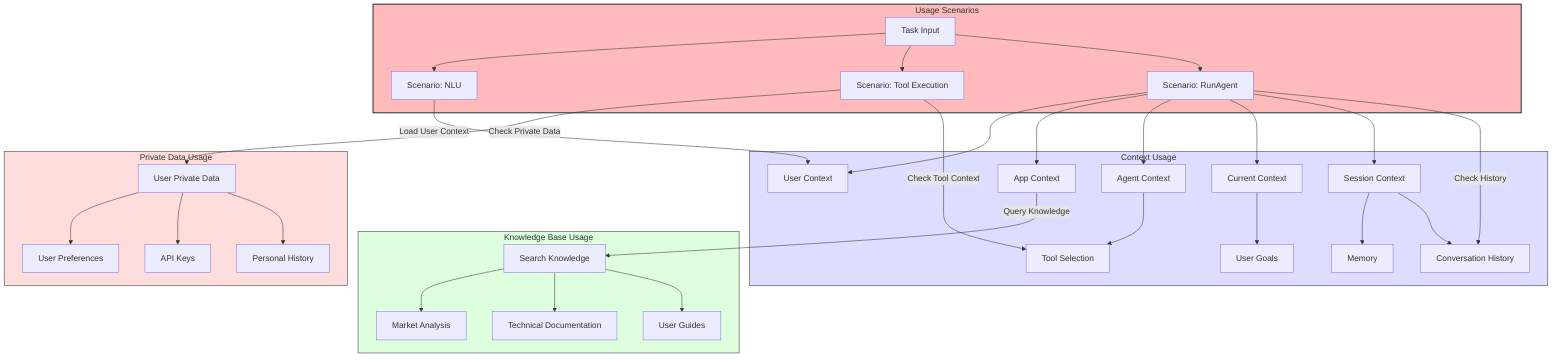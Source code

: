 flowchart TD
 subgraph KnowledgeUsage["Knowledge Base Usage"]
        K2["Search Knowledge"]
        KU1["Market Analysis"]
        KU2["Technical Documentation"]
        KU3["User Guides"]
  end
 subgraph PrivateUsage["Private Data Usage"]
        P1["User Private Data"]
        PU1["User Preferences"]
        PU2["API Keys"]
        PU3["Personal History"]
  end
 subgraph ContextUsage["Context Usage"]
        C1["User Context"]
        C2["App Context"]
        C3["Agent Context"]
        C4["Current Context"]
        CU1["Conversation History"]
        CU2["User Goals"]
        CU4["Tool Selection"]
        CU5["Session Context"]
        CU6["Memory"]
  end
 subgraph Scenarios["Usage Scenarios"]
        Task["Task Input"]
        SQ["Scenario: NLU"]
        ST["Scenario: Tool Execution"]
        SR["Scenario: RunAgent"]
  end

  
    K2 --> KU1 & KU2 & KU3
    P1 --> PU1 & PU2 & PU3
    C4 --> CU2
    CU5 --> CU6 & CU1
    C3 --> CU4
    Task --> SQ & ST & SR
    SQ -- Load User Context --> C1
    ST -- Check Private Data --> P1
    C2 -- Query Knowledge --> K2
    SR --> C1 & C2 & C3 & C4 & CU5
    ST -- Check Tool Context --> CU4
    SR -- Check History --> CU1

    style KnowledgeUsage fill:#dfd,stroke:#333
    style PrivateUsage fill:#fdd,stroke:#333
    style ContextUsage fill:#ddf,stroke:#333
    style Scenarios fill:#fbb,stroke:#333,stroke-width:2px